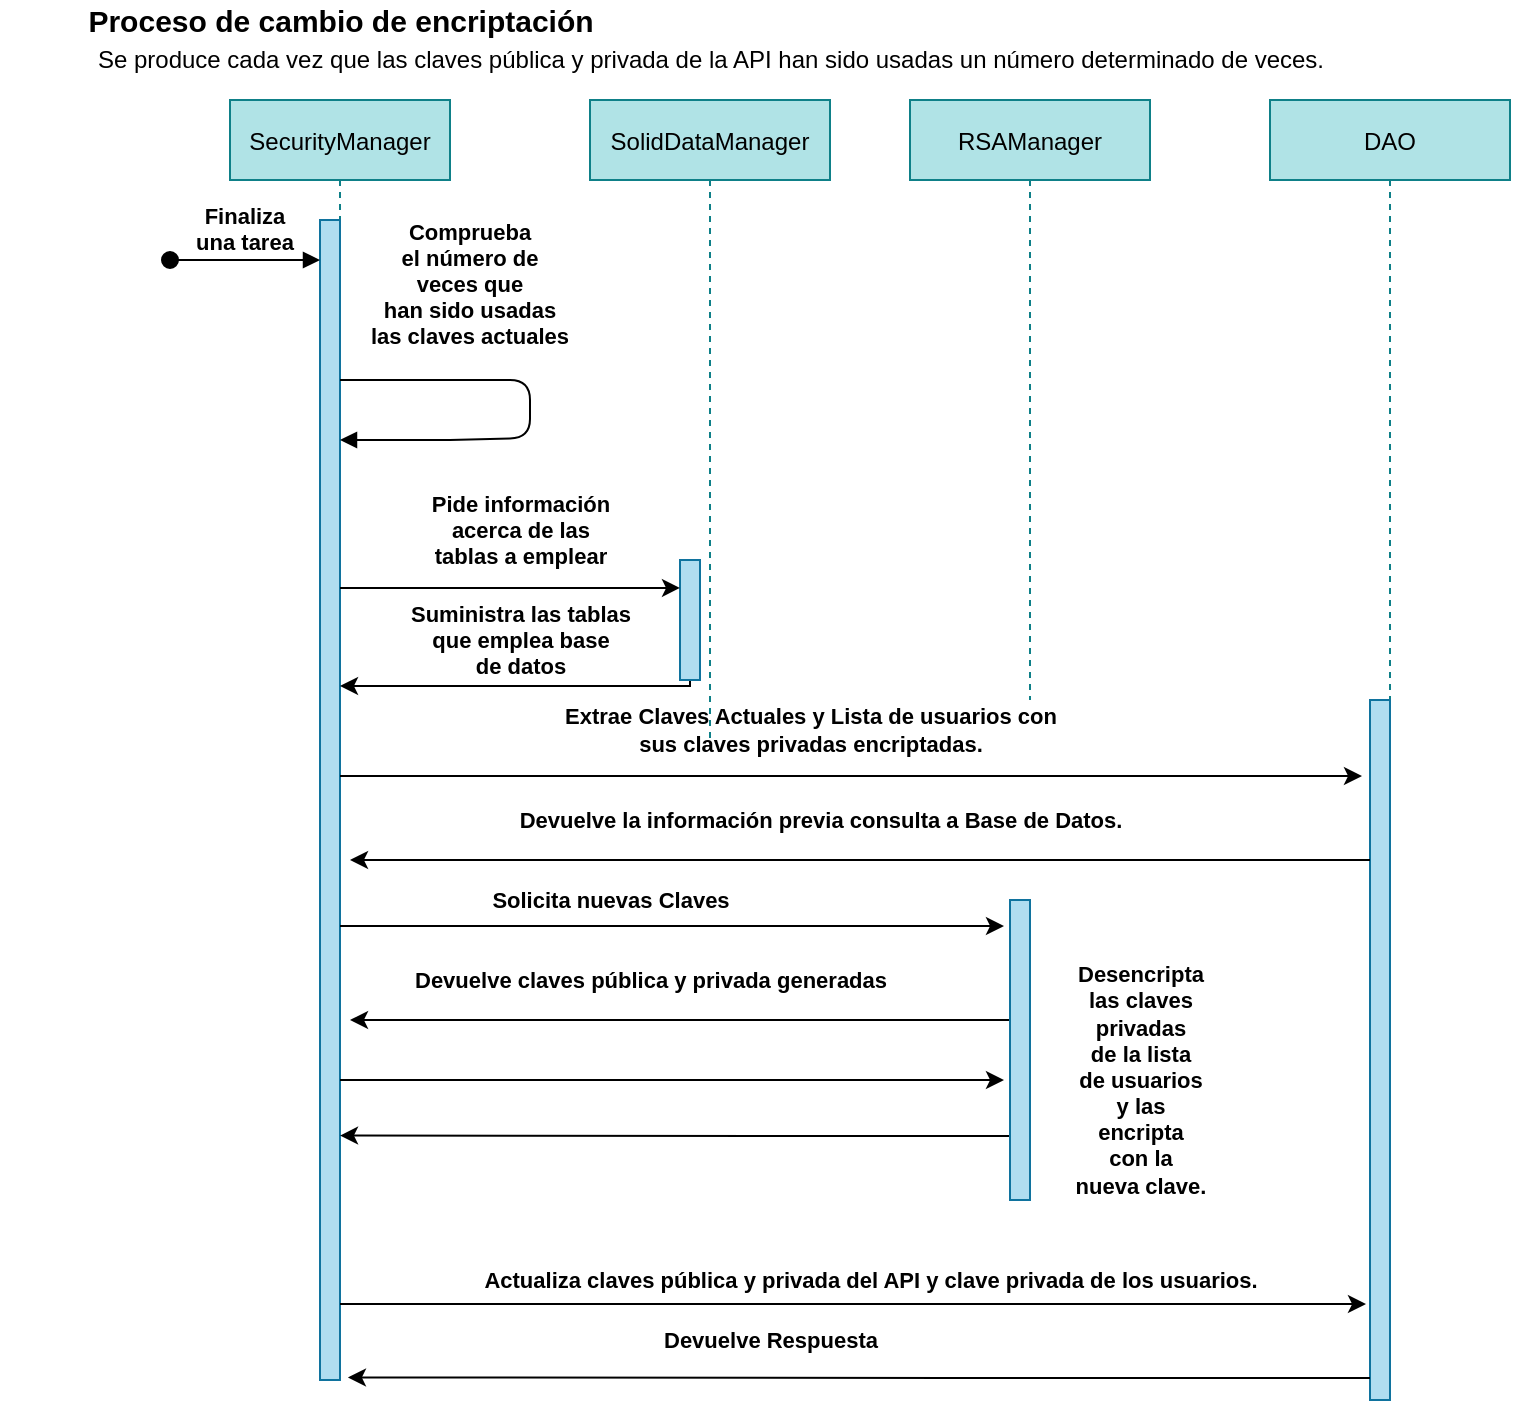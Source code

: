 <mxfile version="13.6.0" type="device"><diagram id="kgpKYQtTHZ0yAKxKKP6v" name="Page-1"><mxGraphModel dx="862" dy="449" grid="1" gridSize="10" guides="1" tooltips="1" connect="1" arrows="1" fold="1" page="1" pageScale="1" pageWidth="850" pageHeight="1100" math="0" shadow="0"><root><mxCell id="0"/><mxCell id="1" parent="0"/><mxCell id="3nuBFxr9cyL0pnOWT2aG-1" value="SecurityManager" style="shape=umlLifeline;perimeter=lifelinePerimeter;container=1;collapsible=0;recursiveResize=0;rounded=0;shadow=0;strokeWidth=1;fillColor=#b0e3e6;strokeColor=#0e8088;" parent="1" vertex="1"><mxGeometry x="120" y="80" width="110" height="640" as="geometry"/></mxCell><mxCell id="3nuBFxr9cyL0pnOWT2aG-2" value="" style="points=[];perimeter=orthogonalPerimeter;rounded=0;shadow=0;strokeWidth=1;fillColor=#b1ddf0;strokeColor=#10739e;" parent="3nuBFxr9cyL0pnOWT2aG-1" vertex="1"><mxGeometry x="45" y="60" width="10" height="580" as="geometry"/></mxCell><mxCell id="3nuBFxr9cyL0pnOWT2aG-3" value="Finaliza &#xA;una tarea" style="verticalAlign=bottom;startArrow=oval;endArrow=block;startSize=8;shadow=0;strokeWidth=1;fontStyle=1;labelBackgroundColor=none;" parent="3nuBFxr9cyL0pnOWT2aG-1" target="3nuBFxr9cyL0pnOWT2aG-2" edge="1"><mxGeometry relative="1" as="geometry"><mxPoint x="-30" y="80" as="sourcePoint"/><Array as="points"><mxPoint x="10" y="80"/></Array></mxGeometry></mxCell><mxCell id="3nuBFxr9cyL0pnOWT2aG-8" value="Comprueba &#xA;el número de &#xA;veces que&#xA;han sido usadas &#xA;las claves actuales&#xA;" style="verticalAlign=bottom;endArrow=block;shadow=0;strokeWidth=1;fontStyle=1;labelBackgroundColor=none;" parent="3nuBFxr9cyL0pnOWT2aG-1" source="3nuBFxr9cyL0pnOWT2aG-2" target="3nuBFxr9cyL0pnOWT2aG-1" edge="1"><mxGeometry x="-0.406" relative="1" as="geometry"><mxPoint x="155" y="80" as="sourcePoint"/><mxPoint x="190" y="80" as="targetPoint"/><Array as="points"><mxPoint x="110" y="140"/><mxPoint x="150" y="140"/><mxPoint x="150" y="169"/><mxPoint x="110" y="170"/></Array><mxPoint as="offset"/></mxGeometry></mxCell><mxCell id="3nuBFxr9cyL0pnOWT2aG-5" value="SolidDataManager" style="shape=umlLifeline;perimeter=lifelinePerimeter;container=1;collapsible=0;recursiveResize=0;rounded=0;shadow=0;strokeWidth=1;fillColor=#b0e3e6;strokeColor=#0e8088;" parent="1" vertex="1"><mxGeometry x="300" y="80" width="120" height="320" as="geometry"/></mxCell><mxCell id="DFvZ0GihdrLEcQuGYhrD-1" value="RSAManager" style="shape=umlLifeline;perimeter=lifelinePerimeter;container=1;collapsible=0;recursiveResize=0;rounded=0;shadow=0;strokeWidth=1;fillColor=#b0e3e6;strokeColor=#0e8088;" vertex="1" parent="1"><mxGeometry x="460" y="80" width="120" height="300" as="geometry"/></mxCell><mxCell id="DFvZ0GihdrLEcQuGYhrD-8" value="DAO" style="shape=umlLifeline;perimeter=lifelinePerimeter;container=1;collapsible=0;recursiveResize=0;rounded=0;shadow=0;strokeWidth=1;fillColor=#b0e3e6;strokeColor=#0e8088;" vertex="1" parent="1"><mxGeometry x="640" y="80" width="120" height="650" as="geometry"/></mxCell><mxCell id="DFvZ0GihdrLEcQuGYhrD-9" value="" style="points=[];perimeter=orthogonalPerimeter;rounded=0;shadow=0;strokeWidth=1;fillColor=#b1ddf0;strokeColor=#10739e;" vertex="1" parent="DFvZ0GihdrLEcQuGYhrD-8"><mxGeometry x="50" y="300" width="10" height="350" as="geometry"/></mxCell><mxCell id="DFvZ0GihdrLEcQuGYhrD-14" value="Proceso de cambio de encriptación" style="text;html=1;align=center;verticalAlign=middle;resizable=0;points=[];autosize=1;fontSize=15;fontStyle=1" vertex="1" parent="1"><mxGeometry x="20" y="30" width="310" height="20" as="geometry"/></mxCell><mxCell id="DFvZ0GihdrLEcQuGYhrD-15" value="Se produce cada vez que las claves pública y privada de la API han sido usadas un número determinado de veces." style="text;html=1;align=center;verticalAlign=middle;resizable=0;points=[];autosize=1;" vertex="1" parent="1"><mxGeometry x="5" y="50" width="710" height="20" as="geometry"/></mxCell><mxCell id="DFvZ0GihdrLEcQuGYhrD-17" value="&lt;p style=&quot;line-height: 110%; font-size: 11px;&quot;&gt;&lt;/p&gt;&lt;div style=&quot;font-size: 11px;&quot;&gt;Pide información&lt;/div&gt;&lt;div style=&quot;font-size: 11px;&quot;&gt;acerca de las&lt;/div&gt;&lt;div style=&quot;font-size: 11px;&quot;&gt;tablas a emplear&lt;br style=&quot;font-size: 11px;&quot;&gt;&lt;/div&gt;&lt;p style=&quot;font-size: 11px;&quot;&gt;&lt;/p&gt;" style="text;html=1;align=center;verticalAlign=middle;resizable=0;points=[];autosize=1;fontSize=11;fontStyle=1" vertex="1" parent="1"><mxGeometry x="205" y="260" width="120" height="70" as="geometry"/></mxCell><mxCell id="DFvZ0GihdrLEcQuGYhrD-19" style="edgeStyle=orthogonalEdgeStyle;rounded=0;orthogonalLoop=1;jettySize=auto;html=1;labelBackgroundColor=none;fontSize=11;" edge="1" parent="1" source="3nuBFxr9cyL0pnOWT2aG-6" target="3nuBFxr9cyL0pnOWT2aG-1"><mxGeometry relative="1" as="geometry"><Array as="points"><mxPoint x="350" y="373"/></Array></mxGeometry></mxCell><mxCell id="3nuBFxr9cyL0pnOWT2aG-6" value="" style="points=[];perimeter=orthogonalPerimeter;rounded=0;shadow=0;strokeWidth=1;fillColor=#b1ddf0;strokeColor=#10739e;" parent="1" vertex="1"><mxGeometry x="345" y="310" width="10" height="60" as="geometry"/></mxCell><mxCell id="DFvZ0GihdrLEcQuGYhrD-18" style="edgeStyle=orthogonalEdgeStyle;rounded=0;orthogonalLoop=1;jettySize=auto;html=1;entryX=0;entryY=0.233;entryDx=0;entryDy=0;entryPerimeter=0;labelBackgroundColor=none;fontSize=11;" edge="1" parent="1" source="3nuBFxr9cyL0pnOWT2aG-2" target="3nuBFxr9cyL0pnOWT2aG-6"><mxGeometry relative="1" as="geometry"><Array as="points"><mxPoint x="210" y="324"/><mxPoint x="210" y="324"/></Array></mxGeometry></mxCell><mxCell id="DFvZ0GihdrLEcQuGYhrD-20" value="&lt;div&gt;Suministra las tablas&lt;/div&gt;&lt;div&gt;que emplea base&lt;/div&gt;&lt;div&gt;de datos&lt;br&gt;&lt;/div&gt;" style="text;html=1;align=center;verticalAlign=middle;resizable=0;points=[];autosize=1;fontSize=11;fontStyle=1" vertex="1" parent="1"><mxGeometry x="190" y="330" width="150" height="40" as="geometry"/></mxCell><mxCell id="DFvZ0GihdrLEcQuGYhrD-22" value="&lt;div&gt;Extrae Claves Actuales y Lista de usuarios con&lt;/div&gt;&lt;div&gt;sus claves privadas encriptadas.&lt;br&gt;&lt;/div&gt;" style="text;html=1;align=center;verticalAlign=middle;resizable=0;points=[];autosize=1;fontSize=11;fontStyle=1" vertex="1" parent="1"><mxGeometry x="260" y="380" width="300" height="30" as="geometry"/></mxCell><mxCell id="DFvZ0GihdrLEcQuGYhrD-29" style="edgeStyle=orthogonalEdgeStyle;rounded=0;orthogonalLoop=1;jettySize=auto;html=1;labelBackgroundColor=none;fontSize=11;" edge="1" parent="1" source="DFvZ0GihdrLEcQuGYhrD-2"><mxGeometry relative="1" as="geometry"><mxPoint x="180" y="540" as="targetPoint"/><Array as="points"><mxPoint x="180" y="540"/></Array></mxGeometry></mxCell><mxCell id="DFvZ0GihdrLEcQuGYhrD-38" style="edgeStyle=orthogonalEdgeStyle;rounded=0;orthogonalLoop=1;jettySize=auto;html=1;entryX=0.5;entryY=0.809;entryDx=0;entryDy=0;entryPerimeter=0;labelBackgroundColor=none;fontSize=11;" edge="1" parent="1" source="DFvZ0GihdrLEcQuGYhrD-2" target="3nuBFxr9cyL0pnOWT2aG-1"><mxGeometry relative="1" as="geometry"><Array as="points"><mxPoint x="460" y="598"/><mxPoint x="460" y="598"/></Array></mxGeometry></mxCell><mxCell id="DFvZ0GihdrLEcQuGYhrD-2" value="" style="points=[];perimeter=orthogonalPerimeter;rounded=0;shadow=0;strokeWidth=1;fillColor=#b1ddf0;strokeColor=#10739e;" vertex="1" parent="1"><mxGeometry x="510" y="480" width="10" height="150" as="geometry"/></mxCell><mxCell id="DFvZ0GihdrLEcQuGYhrD-23" style="edgeStyle=orthogonalEdgeStyle;rounded=0;orthogonalLoop=1;jettySize=auto;html=1;labelBackgroundColor=none;fontSize=11;" edge="1" parent="1" source="3nuBFxr9cyL0pnOWT2aG-2"><mxGeometry relative="1" as="geometry"><mxPoint x="686" y="418" as="targetPoint"/><Array as="points"><mxPoint x="350" y="418"/><mxPoint x="350" y="418"/></Array></mxGeometry></mxCell><mxCell id="DFvZ0GihdrLEcQuGYhrD-24" style="edgeStyle=orthogonalEdgeStyle;rounded=0;orthogonalLoop=1;jettySize=auto;html=1;labelBackgroundColor=none;fontSize=11;" edge="1" parent="1" source="DFvZ0GihdrLEcQuGYhrD-9"><mxGeometry relative="1" as="geometry"><mxPoint x="180" y="460" as="targetPoint"/><Array as="points"><mxPoint x="180" y="460"/></Array></mxGeometry></mxCell><mxCell id="DFvZ0GihdrLEcQuGYhrD-25" value="Devuelve la información previa consulta a Base de Datos." style="text;html=1;align=center;verticalAlign=middle;resizable=0;points=[];autosize=1;fontSize=11;fontStyle=1" vertex="1" parent="1"><mxGeometry x="230" y="430" width="370" height="20" as="geometry"/></mxCell><mxCell id="DFvZ0GihdrLEcQuGYhrD-26" style="edgeStyle=orthogonalEdgeStyle;rounded=0;orthogonalLoop=1;jettySize=auto;html=1;labelBackgroundColor=none;fontSize=11;" edge="1" parent="1" source="3nuBFxr9cyL0pnOWT2aG-2"><mxGeometry relative="1" as="geometry"><mxPoint x="507" y="493" as="targetPoint"/><Array as="points"><mxPoint x="310" y="493"/><mxPoint x="310" y="493"/></Array></mxGeometry></mxCell><mxCell id="DFvZ0GihdrLEcQuGYhrD-27" value="&lt;b&gt;Solicita nuevas Claves&lt;/b&gt;" style="text;html=1;align=center;verticalAlign=middle;resizable=0;points=[];autosize=1;fontSize=11;" vertex="1" parent="1"><mxGeometry x="235" y="470" width="150" height="20" as="geometry"/></mxCell><mxCell id="DFvZ0GihdrLEcQuGYhrD-30" value="Devuelve claves pública y privada generadas" style="text;html=1;align=center;verticalAlign=middle;resizable=0;points=[];autosize=1;fontSize=11;fontStyle=1" vertex="1" parent="1"><mxGeometry x="185" y="510" width="290" height="20" as="geometry"/></mxCell><mxCell id="DFvZ0GihdrLEcQuGYhrD-32" value="&lt;div&gt;Desencripta &lt;br&gt;&lt;/div&gt;&lt;div&gt;las claves&lt;/div&gt;&lt;div&gt;privadas &lt;br&gt;&lt;/div&gt;&lt;div&gt;de la lista &lt;br&gt;&lt;/div&gt;&lt;div&gt;de usuarios&lt;/div&gt;&lt;div&gt;y las &lt;br&gt;&lt;/div&gt;&lt;div&gt;encripta&lt;/div&gt;&lt;div&gt;con la&lt;/div&gt;&lt;div&gt;nueva clave.&lt;br&gt;&lt;/div&gt;" style="text;html=1;align=center;verticalAlign=middle;resizable=0;points=[];autosize=1;fontSize=11;fontStyle=1" vertex="1" parent="1"><mxGeometry x="530" y="510" width="90" height="120" as="geometry"/></mxCell><mxCell id="DFvZ0GihdrLEcQuGYhrD-33" style="edgeStyle=orthogonalEdgeStyle;rounded=0;orthogonalLoop=1;jettySize=auto;html=1;entryX=-0.2;entryY=0.863;entryDx=0;entryDy=0;entryPerimeter=0;labelBackgroundColor=none;fontSize=11;" edge="1" parent="1" source="3nuBFxr9cyL0pnOWT2aG-2" target="DFvZ0GihdrLEcQuGYhrD-9"><mxGeometry relative="1" as="geometry"><Array as="points"><mxPoint x="300" y="682"/><mxPoint x="300" y="682"/></Array></mxGeometry></mxCell><mxCell id="DFvZ0GihdrLEcQuGYhrD-34" value="Actualiza claves pública y privada del API y clave privada de los usuarios." style="text;html=1;align=center;verticalAlign=middle;resizable=0;points=[];autosize=1;fontSize=11;fontStyle=1" vertex="1" parent="1"><mxGeometry x="205" y="660" width="470" height="20" as="geometry"/></mxCell><mxCell id="DFvZ0GihdrLEcQuGYhrD-36" value="Devuelve Respuesta" style="text;html=1;align=center;verticalAlign=middle;resizable=0;points=[];autosize=1;fontSize=11;fontStyle=1" vertex="1" parent="1"><mxGeometry x="320" y="690" width="140" height="20" as="geometry"/></mxCell><mxCell id="DFvZ0GihdrLEcQuGYhrD-37" style="edgeStyle=orthogonalEdgeStyle;rounded=0;orthogonalLoop=1;jettySize=auto;html=1;entryX=0.536;entryY=0.998;entryDx=0;entryDy=0;entryPerimeter=0;labelBackgroundColor=none;fontSize=11;" edge="1" parent="1" source="DFvZ0GihdrLEcQuGYhrD-9" target="3nuBFxr9cyL0pnOWT2aG-1"><mxGeometry relative="1" as="geometry"><Array as="points"><mxPoint x="480" y="719"/><mxPoint x="480" y="719"/></Array></mxGeometry></mxCell><mxCell id="DFvZ0GihdrLEcQuGYhrD-31" style="edgeStyle=orthogonalEdgeStyle;rounded=0;orthogonalLoop=1;jettySize=auto;html=1;labelBackgroundColor=none;fontSize=11;" edge="1" parent="1" source="3nuBFxr9cyL0pnOWT2aG-2"><mxGeometry relative="1" as="geometry"><mxPoint x="507" y="570" as="targetPoint"/><Array as="points"><mxPoint x="507" y="570"/></Array></mxGeometry></mxCell></root></mxGraphModel></diagram></mxfile>